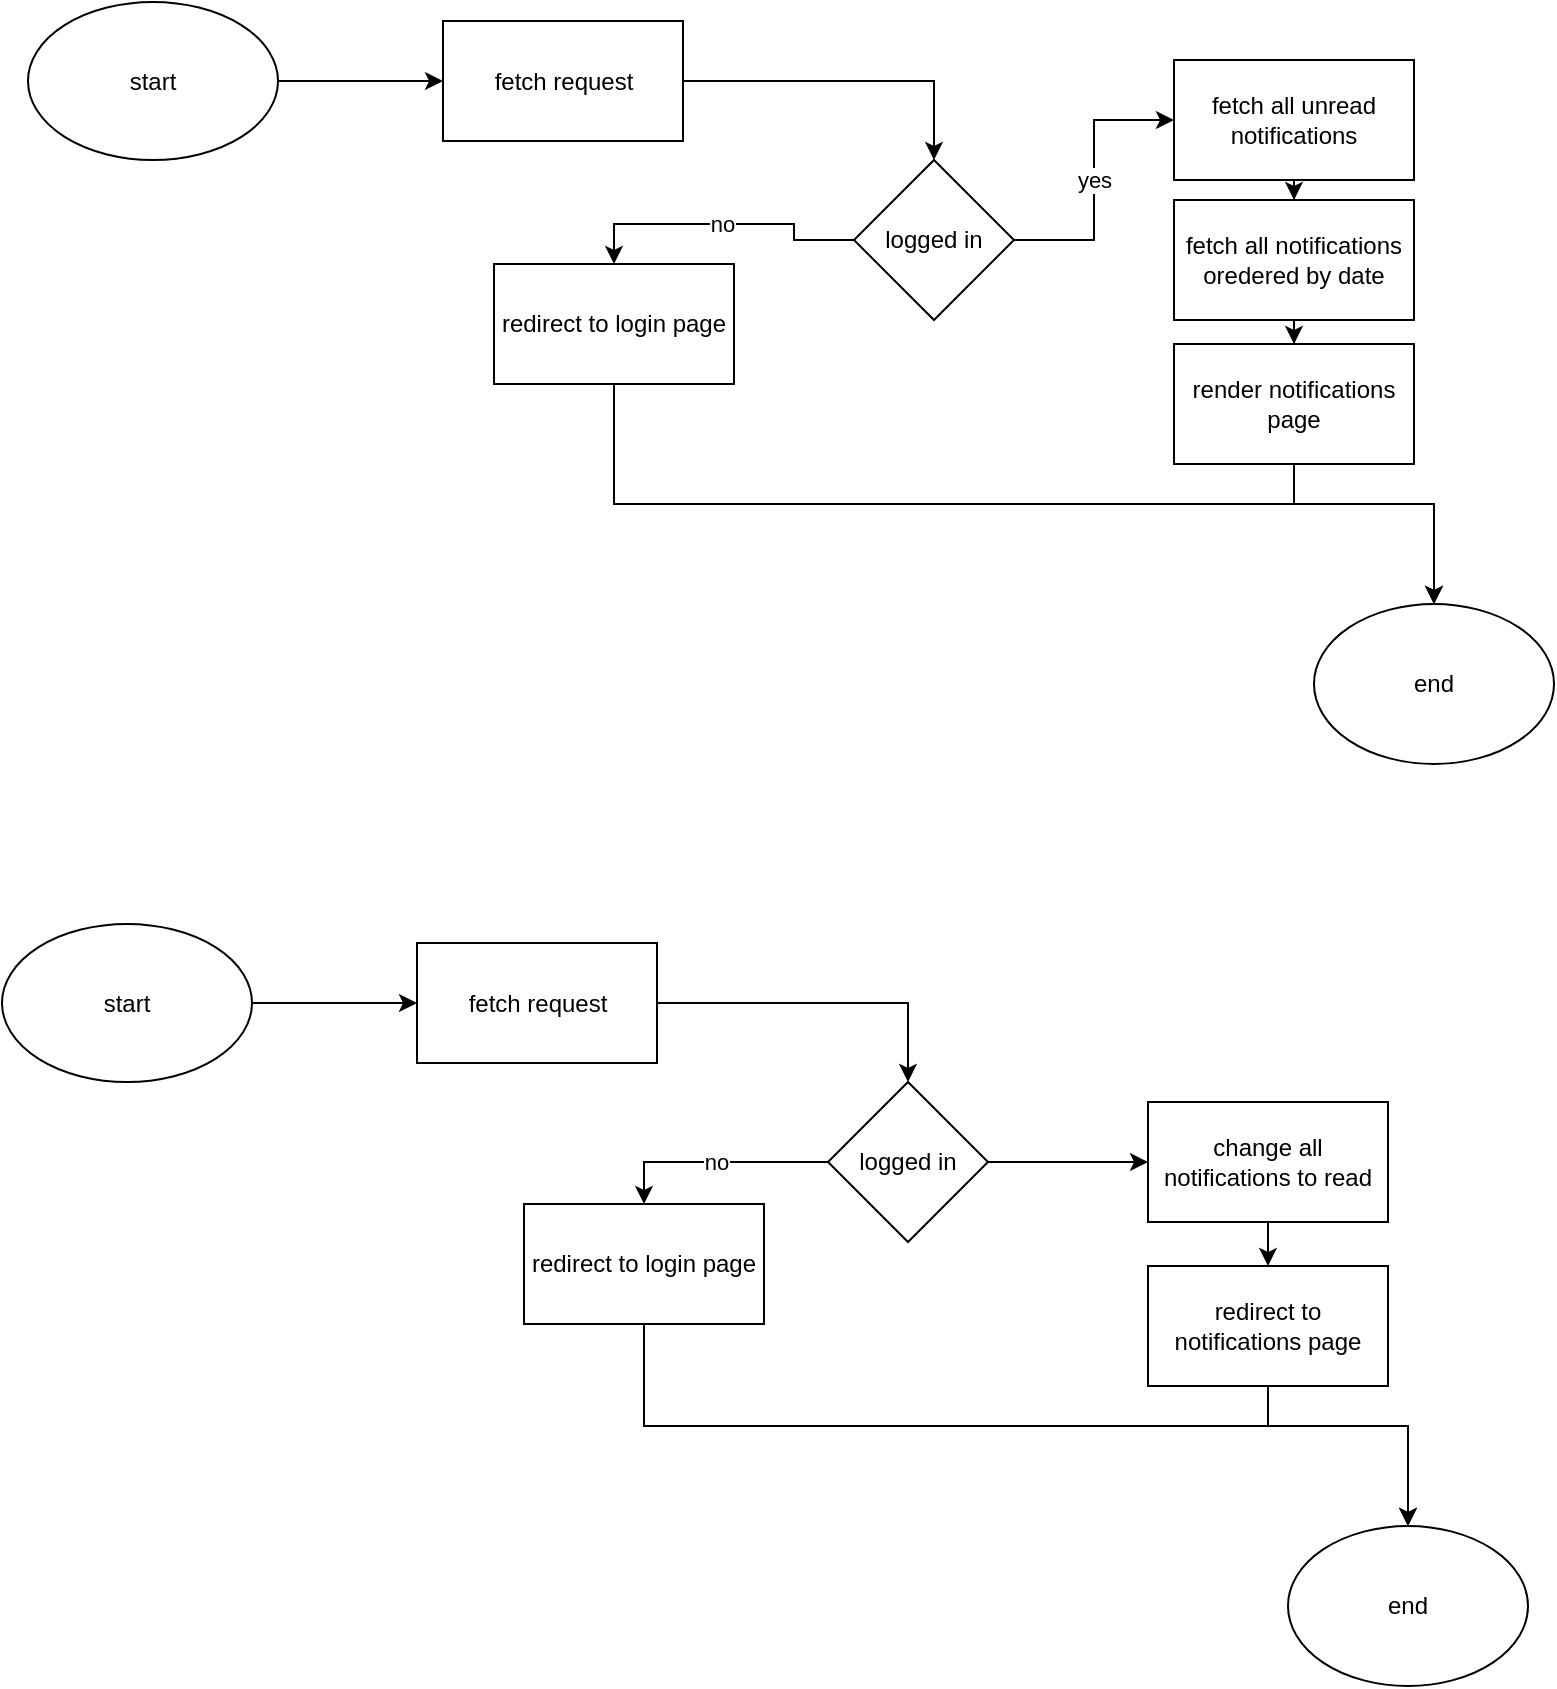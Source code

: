 <mxfile version="24.0.4" type="device">
  <diagram name="Page-1" id="_au9C39fFh4jCzxnsHcT">
    <mxGraphModel dx="1276" dy="606" grid="1" gridSize="10" guides="1" tooltips="1" connect="1" arrows="1" fold="1" page="1" pageScale="1" pageWidth="850" pageHeight="1100" math="0" shadow="0">
      <root>
        <mxCell id="0" />
        <mxCell id="1" parent="0" />
        <mxCell id="cMbxBLHQ7yQFfNQNT0h--40" value="end" style="ellipse;whiteSpace=wrap;html=1;" parent="1" vertex="1">
          <mxGeometry x="700" y="370" width="120" height="80" as="geometry" />
        </mxCell>
        <mxCell id="cMbxBLHQ7yQFfNQNT0h--44" value="" style="edgeStyle=orthogonalEdgeStyle;rounded=0;orthogonalLoop=1;jettySize=auto;html=1;" parent="1" source="cMbxBLHQ7yQFfNQNT0h--42" target="cMbxBLHQ7yQFfNQNT0h--43" edge="1">
          <mxGeometry relative="1" as="geometry" />
        </mxCell>
        <mxCell id="cMbxBLHQ7yQFfNQNT0h--42" value="start" style="ellipse;whiteSpace=wrap;html=1;" parent="1" vertex="1">
          <mxGeometry x="57" y="69" width="125" height="79" as="geometry" />
        </mxCell>
        <mxCell id="cMbxBLHQ7yQFfNQNT0h--46" value="" style="edgeStyle=orthogonalEdgeStyle;rounded=0;orthogonalLoop=1;jettySize=auto;html=1;" parent="1" source="cMbxBLHQ7yQFfNQNT0h--43" target="cMbxBLHQ7yQFfNQNT0h--45" edge="1">
          <mxGeometry relative="1" as="geometry" />
        </mxCell>
        <mxCell id="cMbxBLHQ7yQFfNQNT0h--43" value="fetch request" style="whiteSpace=wrap;html=1;" parent="1" vertex="1">
          <mxGeometry x="264.5" y="78.5" width="120" height="60" as="geometry" />
        </mxCell>
        <mxCell id="cMbxBLHQ7yQFfNQNT0h--48" value="yes" style="edgeStyle=orthogonalEdgeStyle;rounded=0;orthogonalLoop=1;jettySize=auto;html=1;" parent="1" source="cMbxBLHQ7yQFfNQNT0h--45" target="cMbxBLHQ7yQFfNQNT0h--47" edge="1">
          <mxGeometry relative="1" as="geometry" />
        </mxCell>
        <mxCell id="cMbxBLHQ7yQFfNQNT0h--53" value="no" style="edgeStyle=orthogonalEdgeStyle;rounded=0;orthogonalLoop=1;jettySize=auto;html=1;entryX=0.5;entryY=0;entryDx=0;entryDy=0;" parent="1" source="cMbxBLHQ7yQFfNQNT0h--45" target="cMbxBLHQ7yQFfNQNT0h--52" edge="1">
          <mxGeometry relative="1" as="geometry" />
        </mxCell>
        <mxCell id="cMbxBLHQ7yQFfNQNT0h--45" value="logged in" style="rhombus;whiteSpace=wrap;html=1;" parent="1" vertex="1">
          <mxGeometry x="470" y="148" width="80" height="80" as="geometry" />
        </mxCell>
        <mxCell id="cMbxBLHQ7yQFfNQNT0h--50" value="" style="edgeStyle=orthogonalEdgeStyle;rounded=0;orthogonalLoop=1;jettySize=auto;html=1;" parent="1" source="cMbxBLHQ7yQFfNQNT0h--47" target="cMbxBLHQ7yQFfNQNT0h--49" edge="1">
          <mxGeometry relative="1" as="geometry" />
        </mxCell>
        <mxCell id="cMbxBLHQ7yQFfNQNT0h--47" value="fetch all unread notifications" style="whiteSpace=wrap;html=1;" parent="1" vertex="1">
          <mxGeometry x="630" y="98" width="120" height="60" as="geometry" />
        </mxCell>
        <mxCell id="cMbxBLHQ7yQFfNQNT0h--56" value="" style="edgeStyle=orthogonalEdgeStyle;rounded=0;orthogonalLoop=1;jettySize=auto;html=1;" parent="1" source="cMbxBLHQ7yQFfNQNT0h--49" target="cMbxBLHQ7yQFfNQNT0h--55" edge="1">
          <mxGeometry relative="1" as="geometry" />
        </mxCell>
        <mxCell id="cMbxBLHQ7yQFfNQNT0h--49" value="fetch all notifications oredered by date" style="whiteSpace=wrap;html=1;" parent="1" vertex="1">
          <mxGeometry x="630" y="168" width="120" height="60" as="geometry" />
        </mxCell>
        <mxCell id="cMbxBLHQ7yQFfNQNT0h--54" style="edgeStyle=orthogonalEdgeStyle;rounded=0;orthogonalLoop=1;jettySize=auto;html=1;" parent="1" source="cMbxBLHQ7yQFfNQNT0h--52" target="cMbxBLHQ7yQFfNQNT0h--40" edge="1">
          <mxGeometry relative="1" as="geometry">
            <Array as="points">
              <mxPoint x="350" y="320" />
              <mxPoint x="760" y="320" />
            </Array>
          </mxGeometry>
        </mxCell>
        <mxCell id="cMbxBLHQ7yQFfNQNT0h--52" value="redirect to login page" style="whiteSpace=wrap;html=1;" parent="1" vertex="1">
          <mxGeometry x="290" y="200" width="120" height="60" as="geometry" />
        </mxCell>
        <mxCell id="cMbxBLHQ7yQFfNQNT0h--57" style="edgeStyle=orthogonalEdgeStyle;rounded=0;orthogonalLoop=1;jettySize=auto;html=1;" parent="1" source="cMbxBLHQ7yQFfNQNT0h--55" target="cMbxBLHQ7yQFfNQNT0h--40" edge="1">
          <mxGeometry relative="1" as="geometry">
            <Array as="points">
              <mxPoint x="690" y="320" />
              <mxPoint x="760" y="320" />
            </Array>
          </mxGeometry>
        </mxCell>
        <mxCell id="cMbxBLHQ7yQFfNQNT0h--55" value="render notifications page" style="whiteSpace=wrap;html=1;" parent="1" vertex="1">
          <mxGeometry x="630" y="240" width="120" height="60" as="geometry" />
        </mxCell>
        <mxCell id="cMbxBLHQ7yQFfNQNT0h--60" value="end" style="ellipse;whiteSpace=wrap;html=1;" parent="1" vertex="1">
          <mxGeometry x="687" y="831" width="120" height="80" as="geometry" />
        </mxCell>
        <mxCell id="cMbxBLHQ7yQFfNQNT0h--61" value="" style="edgeStyle=orthogonalEdgeStyle;rounded=0;orthogonalLoop=1;jettySize=auto;html=1;" parent="1" source="cMbxBLHQ7yQFfNQNT0h--62" target="cMbxBLHQ7yQFfNQNT0h--64" edge="1">
          <mxGeometry relative="1" as="geometry" />
        </mxCell>
        <mxCell id="cMbxBLHQ7yQFfNQNT0h--62" value="start" style="ellipse;whiteSpace=wrap;html=1;" parent="1" vertex="1">
          <mxGeometry x="44" y="530" width="125" height="79" as="geometry" />
        </mxCell>
        <mxCell id="cMbxBLHQ7yQFfNQNT0h--63" value="" style="edgeStyle=orthogonalEdgeStyle;rounded=0;orthogonalLoop=1;jettySize=auto;html=1;" parent="1" source="cMbxBLHQ7yQFfNQNT0h--64" target="cMbxBLHQ7yQFfNQNT0h--67" edge="1">
          <mxGeometry relative="1" as="geometry" />
        </mxCell>
        <mxCell id="cMbxBLHQ7yQFfNQNT0h--64" value="fetch request" style="whiteSpace=wrap;html=1;" parent="1" vertex="1">
          <mxGeometry x="251.5" y="539.5" width="120" height="60" as="geometry" />
        </mxCell>
        <mxCell id="cMbxBLHQ7yQFfNQNT0h--66" value="no" style="edgeStyle=orthogonalEdgeStyle;rounded=0;orthogonalLoop=1;jettySize=auto;html=1;entryX=0.5;entryY=0;entryDx=0;entryDy=0;" parent="1" source="cMbxBLHQ7yQFfNQNT0h--67" target="cMbxBLHQ7yQFfNQNT0h--73" edge="1">
          <mxGeometry relative="1" as="geometry" />
        </mxCell>
        <mxCell id="cMbxBLHQ7yQFfNQNT0h--77" value="" style="edgeStyle=orthogonalEdgeStyle;rounded=0;orthogonalLoop=1;jettySize=auto;html=1;" parent="1" source="cMbxBLHQ7yQFfNQNT0h--67" target="cMbxBLHQ7yQFfNQNT0h--76" edge="1">
          <mxGeometry relative="1" as="geometry" />
        </mxCell>
        <mxCell id="cMbxBLHQ7yQFfNQNT0h--67" value="logged in" style="rhombus;whiteSpace=wrap;html=1;" parent="1" vertex="1">
          <mxGeometry x="457" y="609" width="80" height="80" as="geometry" />
        </mxCell>
        <mxCell id="cMbxBLHQ7yQFfNQNT0h--72" style="edgeStyle=orthogonalEdgeStyle;rounded=0;orthogonalLoop=1;jettySize=auto;html=1;exitX=0.5;exitY=1;exitDx=0;exitDy=0;" parent="1" source="cMbxBLHQ7yQFfNQNT0h--73" target="cMbxBLHQ7yQFfNQNT0h--60" edge="1">
          <mxGeometry relative="1" as="geometry">
            <Array as="points">
              <mxPoint x="365" y="781" />
              <mxPoint x="747" y="781" />
            </Array>
          </mxGeometry>
        </mxCell>
        <mxCell id="cMbxBLHQ7yQFfNQNT0h--73" value="redirect to login page" style="whiteSpace=wrap;html=1;" parent="1" vertex="1">
          <mxGeometry x="305" y="670" width="120" height="60" as="geometry" />
        </mxCell>
        <mxCell id="cMbxBLHQ7yQFfNQNT0h--74" style="edgeStyle=orthogonalEdgeStyle;rounded=0;orthogonalLoop=1;jettySize=auto;html=1;" parent="1" source="cMbxBLHQ7yQFfNQNT0h--75" target="cMbxBLHQ7yQFfNQNT0h--60" edge="1">
          <mxGeometry relative="1" as="geometry">
            <Array as="points">
              <mxPoint x="677" y="781" />
              <mxPoint x="747" y="781" />
            </Array>
          </mxGeometry>
        </mxCell>
        <mxCell id="cMbxBLHQ7yQFfNQNT0h--75" value="redirect to notifications page" style="whiteSpace=wrap;html=1;" parent="1" vertex="1">
          <mxGeometry x="617" y="701" width="120" height="60" as="geometry" />
        </mxCell>
        <mxCell id="cMbxBLHQ7yQFfNQNT0h--78" style="edgeStyle=orthogonalEdgeStyle;rounded=0;orthogonalLoop=1;jettySize=auto;html=1;entryX=0.5;entryY=0;entryDx=0;entryDy=0;" parent="1" source="cMbxBLHQ7yQFfNQNT0h--76" target="cMbxBLHQ7yQFfNQNT0h--75" edge="1">
          <mxGeometry relative="1" as="geometry" />
        </mxCell>
        <mxCell id="cMbxBLHQ7yQFfNQNT0h--76" value="change all notifications to read" style="whiteSpace=wrap;html=1;" parent="1" vertex="1">
          <mxGeometry x="617" y="619" width="120" height="60" as="geometry" />
        </mxCell>
      </root>
    </mxGraphModel>
  </diagram>
</mxfile>
